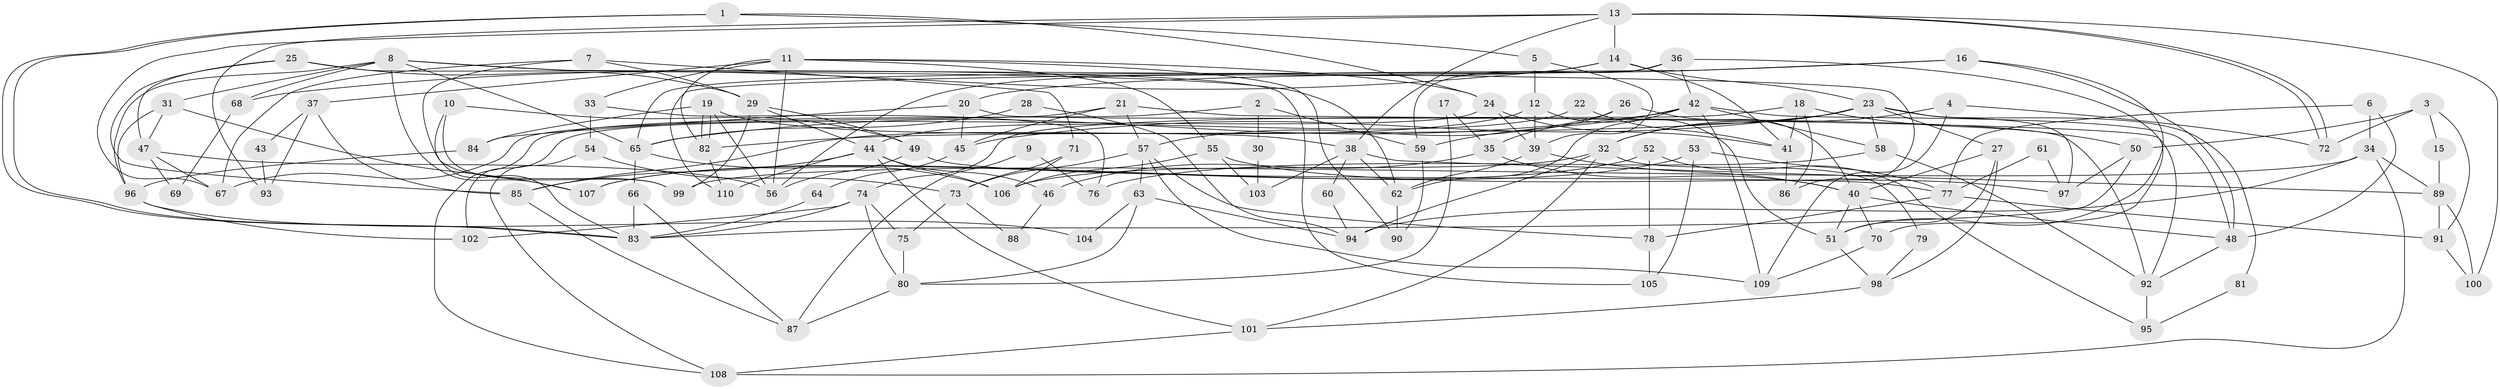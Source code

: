 // Generated by graph-tools (version 1.1) at 2025/36/03/09/25 02:36:13]
// undirected, 110 vertices, 220 edges
graph export_dot {
graph [start="1"]
  node [color=gray90,style=filled];
  1;
  2;
  3;
  4;
  5;
  6;
  7;
  8;
  9;
  10;
  11;
  12;
  13;
  14;
  15;
  16;
  17;
  18;
  19;
  20;
  21;
  22;
  23;
  24;
  25;
  26;
  27;
  28;
  29;
  30;
  31;
  32;
  33;
  34;
  35;
  36;
  37;
  38;
  39;
  40;
  41;
  42;
  43;
  44;
  45;
  46;
  47;
  48;
  49;
  50;
  51;
  52;
  53;
  54;
  55;
  56;
  57;
  58;
  59;
  60;
  61;
  62;
  63;
  64;
  65;
  66;
  67;
  68;
  69;
  70;
  71;
  72;
  73;
  74;
  75;
  76;
  77;
  78;
  79;
  80;
  81;
  82;
  83;
  84;
  85;
  86;
  87;
  88;
  89;
  90;
  91;
  92;
  93;
  94;
  95;
  96;
  97;
  98;
  99;
  100;
  101;
  102;
  103;
  104;
  105;
  106;
  107;
  108;
  109;
  110;
  1 -- 24;
  1 -- 83;
  1 -- 83;
  1 -- 5;
  2 -- 108;
  2 -- 59;
  2 -- 30;
  3 -- 50;
  3 -- 91;
  3 -- 15;
  3 -- 72;
  4 -- 72;
  4 -- 32;
  4 -- 109;
  5 -- 12;
  5 -- 39;
  6 -- 48;
  6 -- 34;
  6 -- 77;
  7 -- 67;
  7 -- 29;
  7 -- 71;
  7 -- 99;
  8 -- 62;
  8 -- 65;
  8 -- 31;
  8 -- 68;
  8 -- 86;
  8 -- 96;
  8 -- 107;
  9 -- 87;
  9 -- 76;
  10 -- 99;
  10 -- 83;
  10 -- 49;
  11 -- 82;
  11 -- 56;
  11 -- 24;
  11 -- 33;
  11 -- 37;
  11 -- 55;
  11 -- 90;
  12 -- 39;
  12 -- 51;
  12 -- 85;
  13 -- 38;
  13 -- 72;
  13 -- 72;
  13 -- 14;
  13 -- 67;
  13 -- 93;
  13 -- 100;
  14 -- 56;
  14 -- 23;
  14 -- 41;
  14 -- 68;
  15 -- 89;
  16 -- 51;
  16 -- 110;
  16 -- 20;
  16 -- 48;
  17 -- 35;
  17 -- 80;
  18 -- 74;
  18 -- 41;
  18 -- 50;
  18 -- 86;
  19 -- 56;
  19 -- 82;
  19 -- 82;
  19 -- 38;
  19 -- 84;
  20 -- 45;
  20 -- 84;
  20 -- 92;
  21 -- 67;
  21 -- 92;
  21 -- 45;
  21 -- 57;
  22 -- 41;
  22 -- 44;
  23 -- 58;
  23 -- 27;
  23 -- 32;
  23 -- 45;
  23 -- 81;
  23 -- 82;
  23 -- 97;
  24 -- 41;
  24 -- 39;
  24 -- 102;
  25 -- 29;
  25 -- 85;
  25 -- 47;
  25 -- 105;
  26 -- 57;
  26 -- 40;
  26 -- 35;
  27 -- 40;
  27 -- 51;
  27 -- 98;
  28 -- 94;
  28 -- 65;
  29 -- 44;
  29 -- 49;
  29 -- 99;
  30 -- 103;
  31 -- 96;
  31 -- 47;
  31 -- 107;
  32 -- 106;
  32 -- 79;
  32 -- 94;
  32 -- 101;
  33 -- 54;
  33 -- 76;
  34 -- 99;
  34 -- 89;
  34 -- 94;
  34 -- 108;
  35 -- 40;
  35 -- 46;
  36 -- 65;
  36 -- 42;
  36 -- 59;
  36 -- 70;
  37 -- 85;
  37 -- 43;
  37 -- 93;
  38 -- 62;
  38 -- 60;
  38 -- 89;
  38 -- 103;
  39 -- 40;
  39 -- 62;
  40 -- 70;
  40 -- 48;
  40 -- 51;
  41 -- 86;
  42 -- 59;
  42 -- 48;
  42 -- 58;
  42 -- 62;
  42 -- 65;
  42 -- 109;
  43 -- 93;
  44 -- 101;
  44 -- 85;
  44 -- 46;
  44 -- 106;
  44 -- 110;
  45 -- 64;
  46 -- 88;
  47 -- 56;
  47 -- 67;
  47 -- 69;
  48 -- 92;
  49 -- 77;
  49 -- 56;
  50 -- 83;
  50 -- 97;
  51 -- 98;
  52 -- 78;
  52 -- 107;
  52 -- 95;
  53 -- 77;
  53 -- 107;
  53 -- 105;
  54 -- 108;
  54 -- 73;
  55 -- 97;
  55 -- 103;
  55 -- 106;
  57 -- 109;
  57 -- 63;
  57 -- 73;
  57 -- 78;
  58 -- 92;
  58 -- 76;
  59 -- 90;
  60 -- 94;
  61 -- 97;
  61 -- 77;
  62 -- 90;
  63 -- 94;
  63 -- 80;
  63 -- 104;
  64 -- 83;
  65 -- 106;
  65 -- 66;
  66 -- 83;
  66 -- 87;
  68 -- 69;
  70 -- 109;
  71 -- 106;
  71 -- 73;
  73 -- 75;
  73 -- 88;
  74 -- 102;
  74 -- 75;
  74 -- 80;
  74 -- 83;
  75 -- 80;
  77 -- 78;
  77 -- 91;
  78 -- 105;
  79 -- 98;
  80 -- 87;
  81 -- 95;
  82 -- 110;
  84 -- 96;
  85 -- 87;
  89 -- 91;
  89 -- 100;
  91 -- 100;
  92 -- 95;
  96 -- 102;
  96 -- 104;
  98 -- 101;
  101 -- 108;
}
